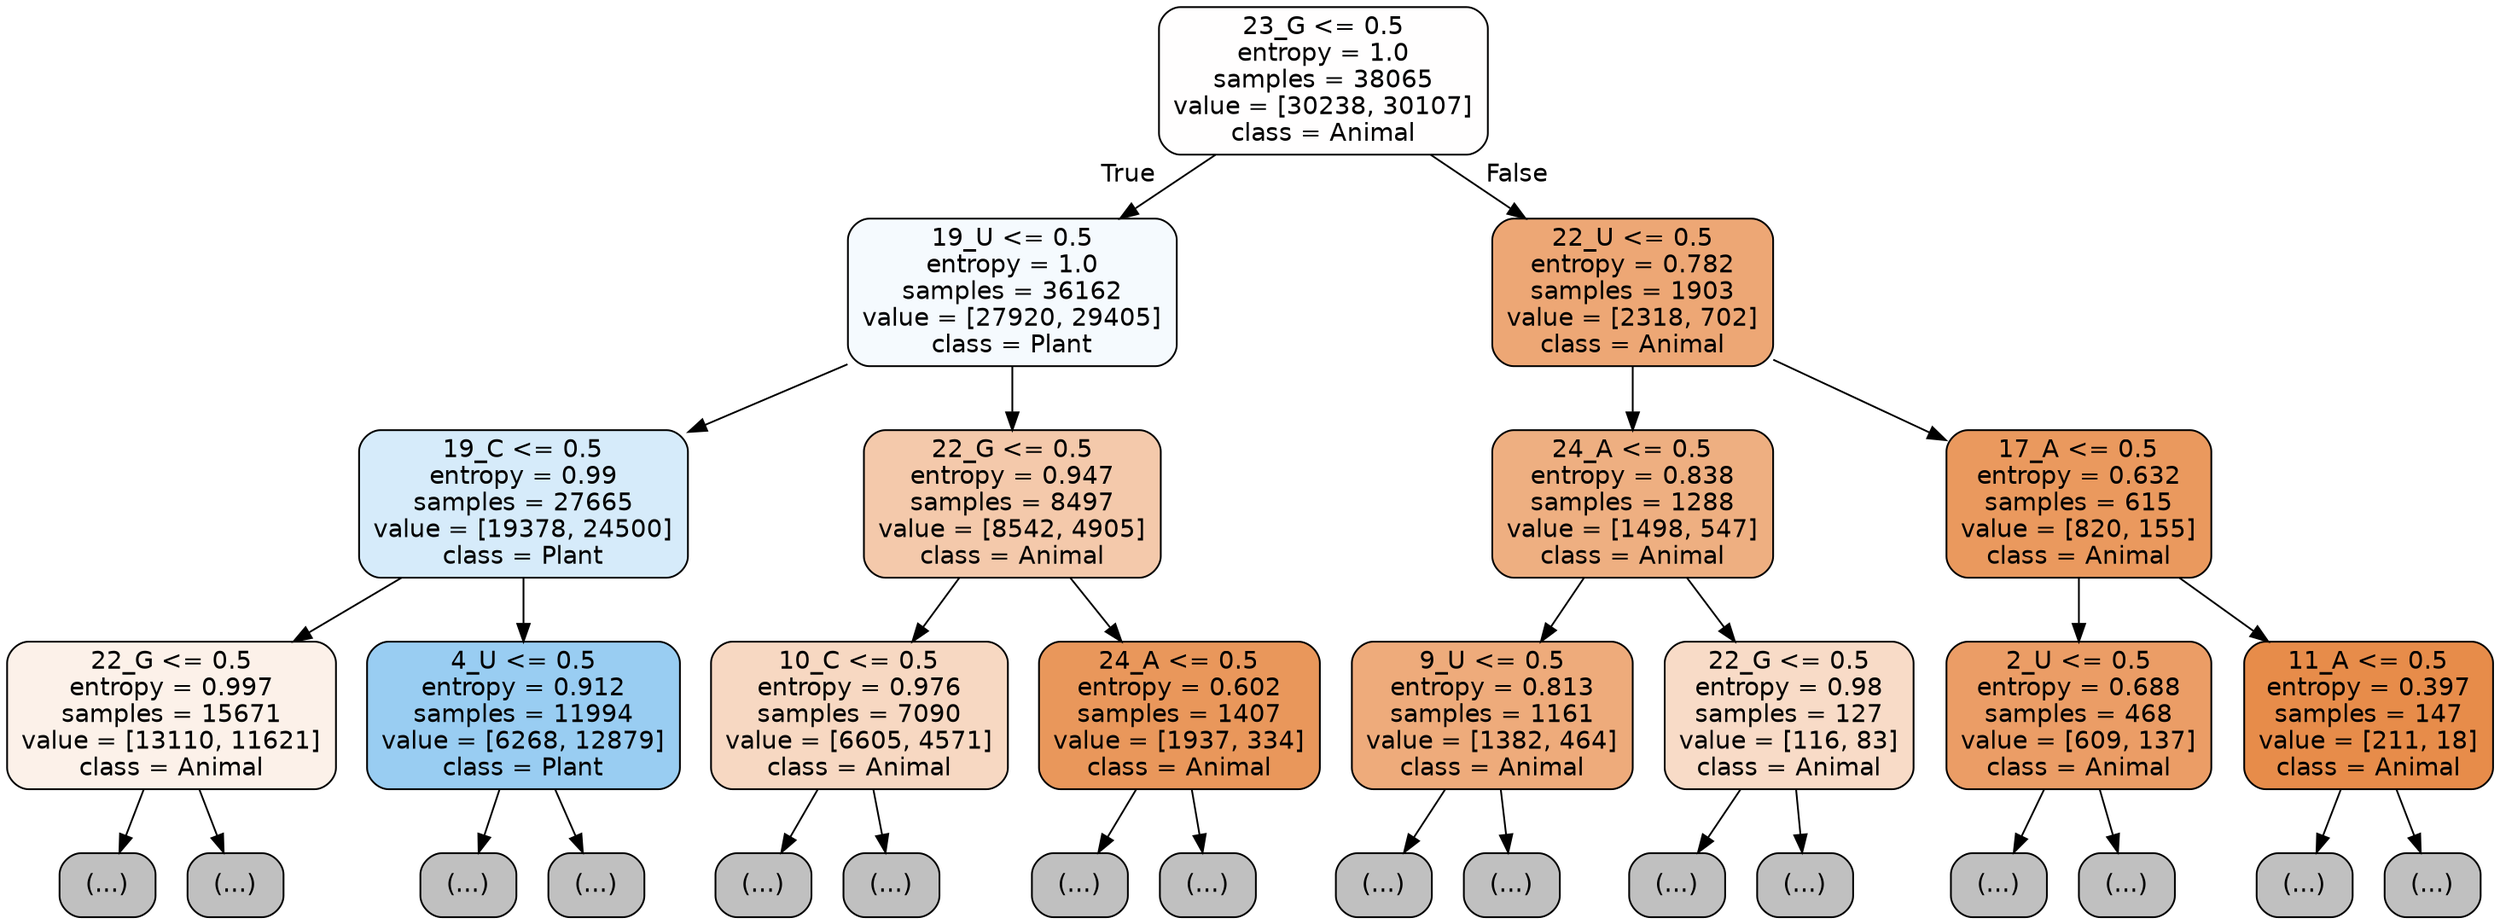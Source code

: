 digraph Tree {
node [shape=box, style="filled, rounded", color="black", fontname="helvetica"] ;
edge [fontname="helvetica"] ;
0 [label="23_G <= 0.5\nentropy = 1.0\nsamples = 38065\nvalue = [30238, 30107]\nclass = Animal", fillcolor="#fffefe"] ;
1 [label="19_U <= 0.5\nentropy = 1.0\nsamples = 36162\nvalue = [27920, 29405]\nclass = Plant", fillcolor="#f5fafe"] ;
0 -> 1 [labeldistance=2.5, labelangle=45, headlabel="True"] ;
2 [label="19_C <= 0.5\nentropy = 0.99\nsamples = 27665\nvalue = [19378, 24500]\nclass = Plant", fillcolor="#d6ebfa"] ;
1 -> 2 ;
3 [label="22_G <= 0.5\nentropy = 0.997\nsamples = 15671\nvalue = [13110, 11621]\nclass = Animal", fillcolor="#fcf1e9"] ;
2 -> 3 ;
4 [label="(...)", fillcolor="#C0C0C0"] ;
3 -> 4 ;
6909 [label="(...)", fillcolor="#C0C0C0"] ;
3 -> 6909 ;
7746 [label="4_U <= 0.5\nentropy = 0.912\nsamples = 11994\nvalue = [6268, 12879]\nclass = Plant", fillcolor="#99cdf2"] ;
2 -> 7746 ;
7747 [label="(...)", fillcolor="#C0C0C0"] ;
7746 -> 7747 ;
10988 [label="(...)", fillcolor="#C0C0C0"] ;
7746 -> 10988 ;
11887 [label="22_G <= 0.5\nentropy = 0.947\nsamples = 8497\nvalue = [8542, 4905]\nclass = Animal", fillcolor="#f4c9ab"] ;
1 -> 11887 ;
11888 [label="10_C <= 0.5\nentropy = 0.976\nsamples = 7090\nvalue = [6605, 4571]\nclass = Animal", fillcolor="#f7d8c2"] ;
11887 -> 11888 ;
11889 [label="(...)", fillcolor="#C0C0C0"] ;
11888 -> 11889 ;
14870 [label="(...)", fillcolor="#C0C0C0"] ;
11888 -> 14870 ;
15557 [label="24_A <= 0.5\nentropy = 0.602\nsamples = 1407\nvalue = [1937, 334]\nclass = Animal", fillcolor="#e9975b"] ;
11887 -> 15557 ;
15558 [label="(...)", fillcolor="#C0C0C0"] ;
15557 -> 15558 ;
15971 [label="(...)", fillcolor="#C0C0C0"] ;
15557 -> 15971 ;
15996 [label="22_U <= 0.5\nentropy = 0.782\nsamples = 1903\nvalue = [2318, 702]\nclass = Animal", fillcolor="#eda775"] ;
0 -> 15996 [labeldistance=2.5, labelangle=-45, headlabel="False"] ;
15997 [label="24_A <= 0.5\nentropy = 0.838\nsamples = 1288\nvalue = [1498, 547]\nclass = Animal", fillcolor="#eeaf81"] ;
15996 -> 15997 ;
15998 [label="9_U <= 0.5\nentropy = 0.813\nsamples = 1161\nvalue = [1382, 464]\nclass = Animal", fillcolor="#eeab7b"] ;
15997 -> 15998 ;
15999 [label="(...)", fillcolor="#C0C0C0"] ;
15998 -> 15999 ;
16372 [label="(...)", fillcolor="#C0C0C0"] ;
15998 -> 16372 ;
16509 [label="22_G <= 0.5\nentropy = 0.98\nsamples = 127\nvalue = [116, 83]\nclass = Animal", fillcolor="#f8dbc7"] ;
15997 -> 16509 ;
16510 [label="(...)", fillcolor="#C0C0C0"] ;
16509 -> 16510 ;
16547 [label="(...)", fillcolor="#C0C0C0"] ;
16509 -> 16547 ;
16578 [label="17_A <= 0.5\nentropy = 0.632\nsamples = 615\nvalue = [820, 155]\nclass = Animal", fillcolor="#ea995e"] ;
15996 -> 16578 ;
16579 [label="2_U <= 0.5\nentropy = 0.688\nsamples = 468\nvalue = [609, 137]\nclass = Animal", fillcolor="#eb9d66"] ;
16578 -> 16579 ;
16580 [label="(...)", fillcolor="#C0C0C0"] ;
16579 -> 16580 ;
16677 [label="(...)", fillcolor="#C0C0C0"] ;
16579 -> 16677 ;
16706 [label="11_A <= 0.5\nentropy = 0.397\nsamples = 147\nvalue = [211, 18]\nclass = Animal", fillcolor="#e78c4a"] ;
16578 -> 16706 ;
16707 [label="(...)", fillcolor="#C0C0C0"] ;
16706 -> 16707 ;
16742 [label="(...)", fillcolor="#C0C0C0"] ;
16706 -> 16742 ;
}